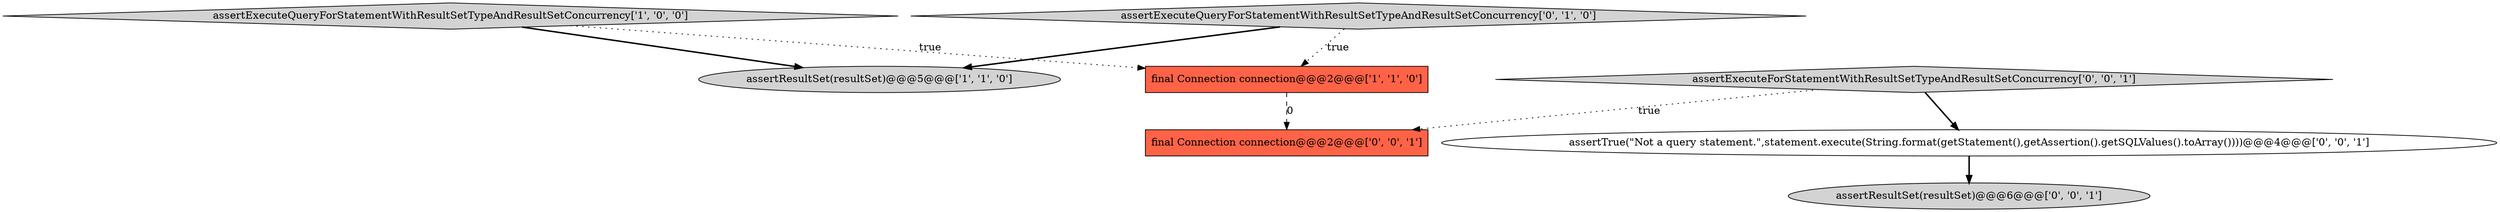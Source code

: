 digraph {
2 [style = filled, label = "assertExecuteQueryForStatementWithResultSetTypeAndResultSetConcurrency['1', '0', '0']", fillcolor = lightgray, shape = diamond image = "AAA0AAABBB1BBB"];
7 [style = filled, label = "assertExecuteForStatementWithResultSetTypeAndResultSetConcurrency['0', '0', '1']", fillcolor = lightgray, shape = diamond image = "AAA0AAABBB3BBB"];
5 [style = filled, label = "assertTrue(\"Not a query statement.\",statement.execute(String.format(getStatement(),getAssertion().getSQLValues().toArray())))@@@4@@@['0', '0', '1']", fillcolor = white, shape = ellipse image = "AAA0AAABBB3BBB"];
0 [style = filled, label = "assertResultSet(resultSet)@@@5@@@['1', '1', '0']", fillcolor = lightgray, shape = ellipse image = "AAA0AAABBB1BBB"];
4 [style = filled, label = "final Connection connection@@@2@@@['0', '0', '1']", fillcolor = tomato, shape = box image = "AAA0AAABBB3BBB"];
1 [style = filled, label = "final Connection connection@@@2@@@['1', '1', '0']", fillcolor = tomato, shape = box image = "AAA0AAABBB1BBB"];
3 [style = filled, label = "assertExecuteQueryForStatementWithResultSetTypeAndResultSetConcurrency['0', '1', '0']", fillcolor = lightgray, shape = diamond image = "AAA0AAABBB2BBB"];
6 [style = filled, label = "assertResultSet(resultSet)@@@6@@@['0', '0', '1']", fillcolor = lightgray, shape = ellipse image = "AAA0AAABBB3BBB"];
1->4 [style = dashed, label="0"];
7->5 [style = bold, label=""];
2->0 [style = bold, label=""];
5->6 [style = bold, label=""];
2->1 [style = dotted, label="true"];
3->1 [style = dotted, label="true"];
3->0 [style = bold, label=""];
7->4 [style = dotted, label="true"];
}
